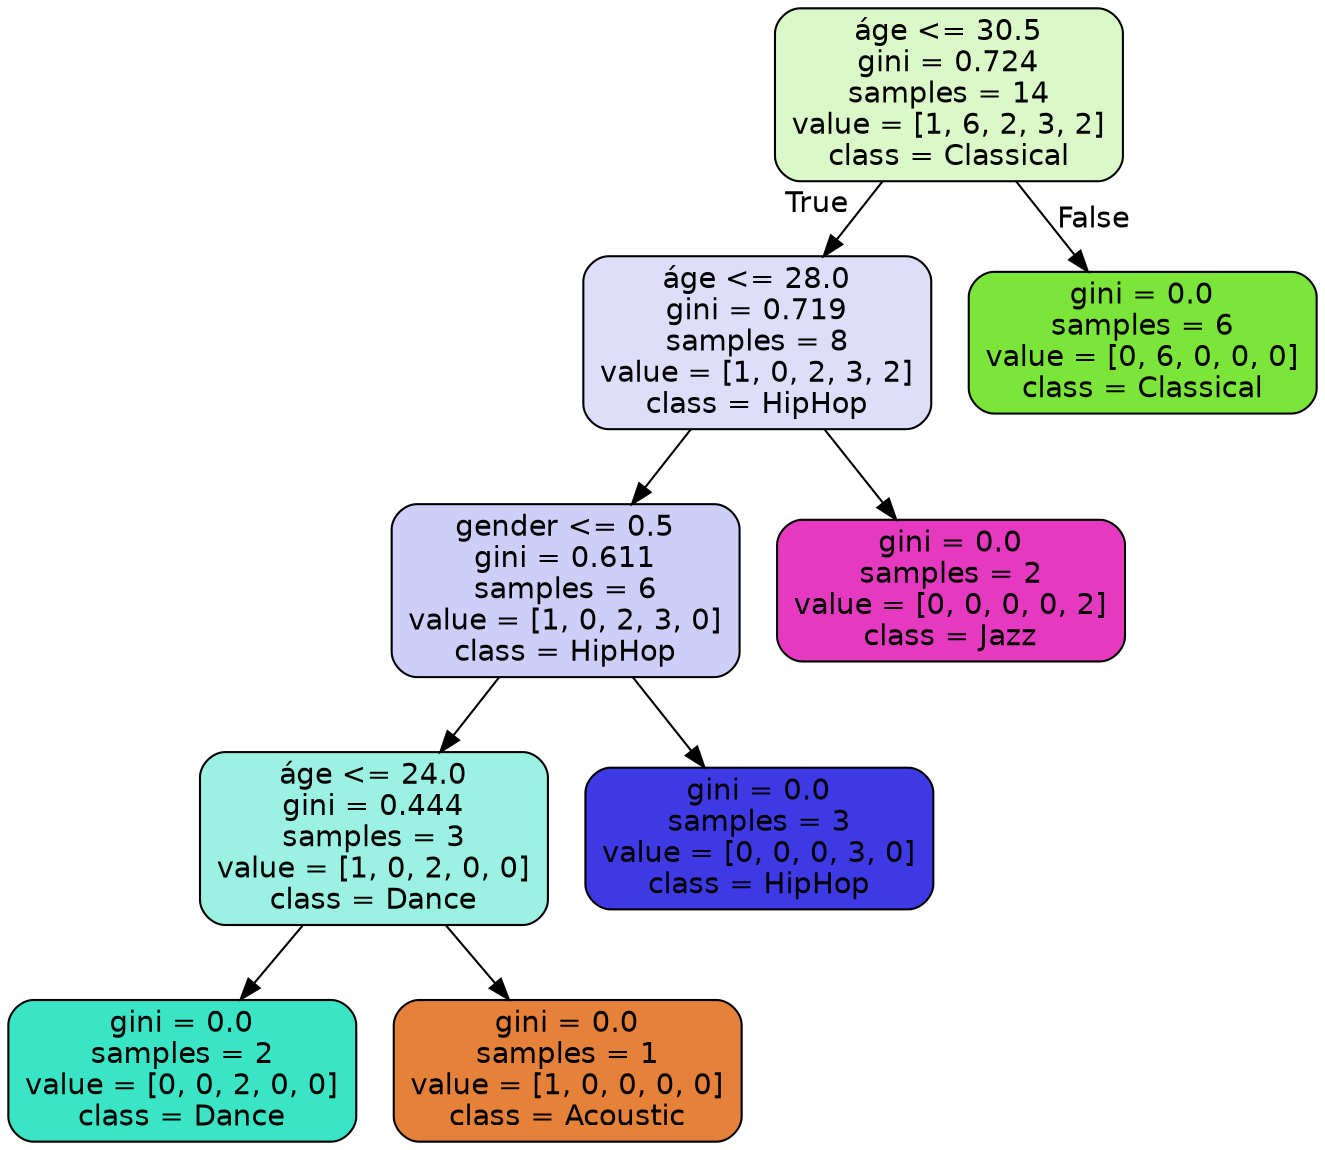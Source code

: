 digraph Tree {
node [shape=box, style="filled, rounded", color="black", fontname="helvetica"] ;
edge [fontname="helvetica"] ;
0 [label="áge <= 30.5\ngini = 0.724\nsamples = 14\nvalue = [1, 6, 2, 3, 2]\nclass = Classical", fillcolor="#dbf8c9"] ;
1 [label="áge <= 28.0\ngini = 0.719\nsamples = 8\nvalue = [1, 0, 2, 3, 2]\nclass = HipHop", fillcolor="#dedefb"] ;
0 -> 1 [labeldistance=2.5, labelangle=45, headlabel="True"] ;
2 [label="gender <= 0.5\ngini = 0.611\nsamples = 6\nvalue = [1, 0, 2, 3, 0]\nclass = HipHop", fillcolor="#cecef8"] ;
1 -> 2 ;
3 [label="áge <= 24.0\ngini = 0.444\nsamples = 3\nvalue = [1, 0, 2, 0, 0]\nclass = Dance", fillcolor="#9cf2e2"] ;
2 -> 3 ;
4 [label="gini = 0.0\nsamples = 2\nvalue = [0, 0, 2, 0, 0]\nclass = Dance", fillcolor="#39e5c5"] ;
3 -> 4 ;
5 [label="gini = 0.0\nsamples = 1\nvalue = [1, 0, 0, 0, 0]\nclass = Acoustic", fillcolor="#e58139"] ;
3 -> 5 ;
6 [label="gini = 0.0\nsamples = 3\nvalue = [0, 0, 0, 3, 0]\nclass = HipHop", fillcolor="#3c39e5"] ;
2 -> 6 ;
7 [label="gini = 0.0\nsamples = 2\nvalue = [0, 0, 0, 0, 2]\nclass = Jazz", fillcolor="#e539c0"] ;
1 -> 7 ;
8 [label="gini = 0.0\nsamples = 6\nvalue = [0, 6, 0, 0, 0]\nclass = Classical", fillcolor="#7be539"] ;
0 -> 8 [labeldistance=2.5, labelangle=-45, headlabel="False"] ;
}